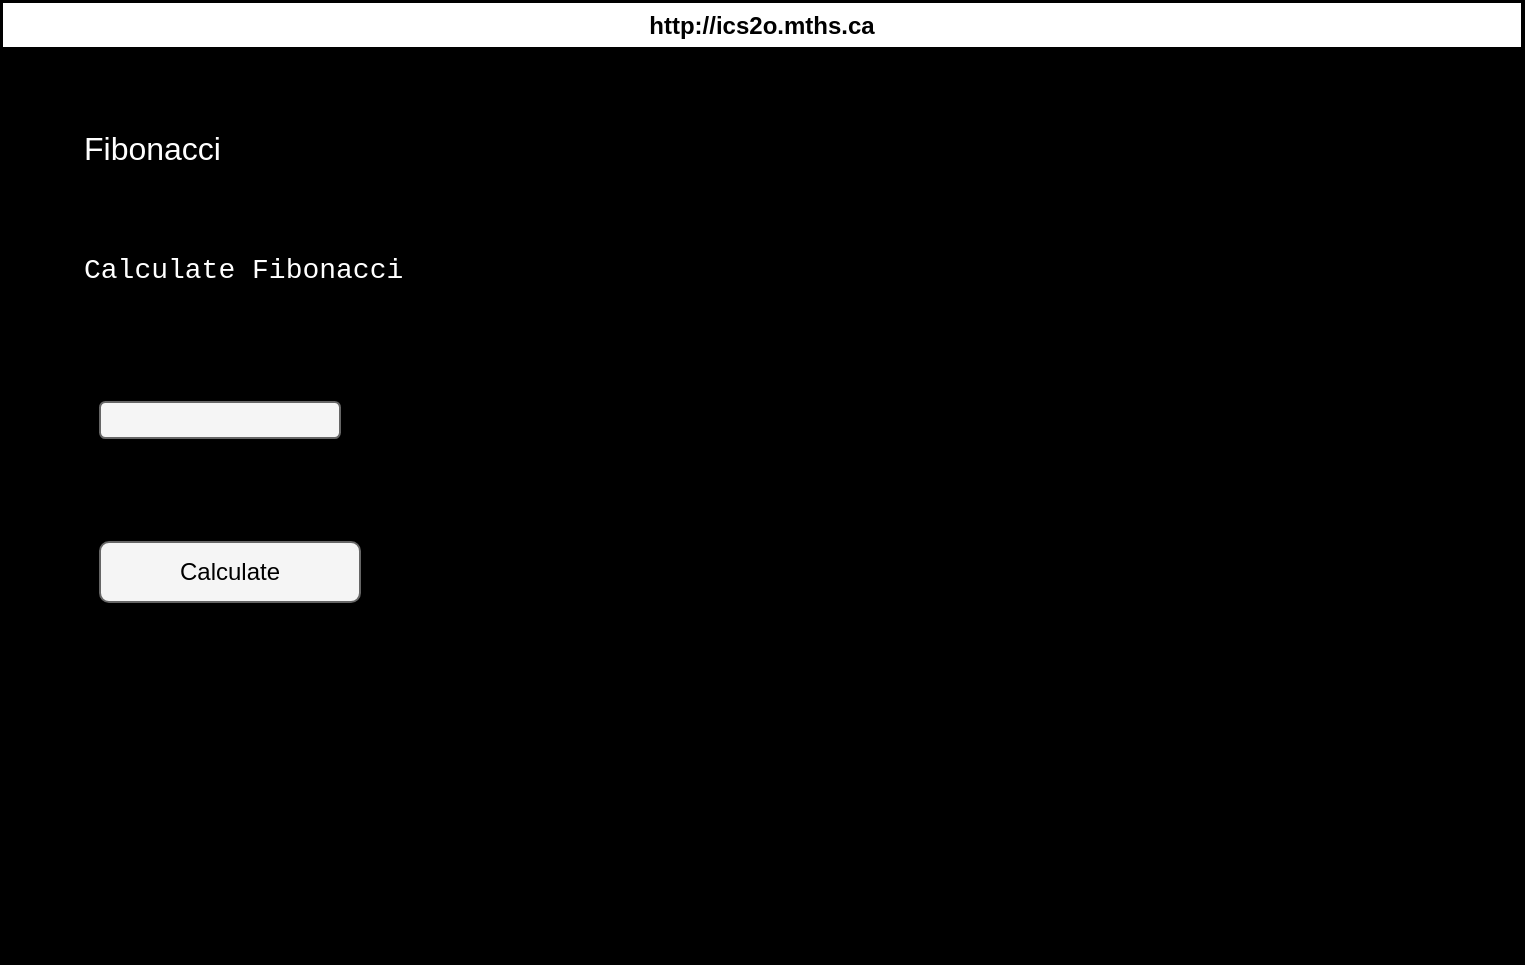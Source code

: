 <mxfile>
    <diagram id="HIP3nbAZw_EuaXWnEj3U" name="Page-1">
        <mxGraphModel dx="1124" dy="743" grid="1" gridSize="10" guides="1" tooltips="1" connect="1" arrows="1" fold="1" page="1" pageScale="1" pageWidth="850" pageHeight="1100" background="#000000" math="0" shadow="0">
            <root>
                <mxCell id="0"/>
                <mxCell id="1" parent="0"/>
                <mxCell id="7" value="&lt;font color=&quot;#000000&quot;&gt;http://ics2o.mths.ca&lt;/font&gt;" style="swimlane;whiteSpace=wrap;html=1;fillColor=#FFFFFF;" parent="1" vertex="1">
                    <mxGeometry x="40" y="40" width="760" height="480" as="geometry"/>
                </mxCell>
                <mxCell id="10" value="" style="rounded=1;whiteSpace=wrap;html=1;fillColor=#f5f5f5;fontColor=#333333;strokeColor=#666666;" parent="7" vertex="1">
                    <mxGeometry x="49" y="200" width="120" height="18" as="geometry"/>
                </mxCell>
                <mxCell id="8" value="Calculate" style="rounded=1;whiteSpace=wrap;html=1;fillColor=#f5f5f5;fontColor=#000000;strokeColor=#666666;" parent="1" vertex="1">
                    <mxGeometry x="89" y="310" width="130" height="30" as="geometry"/>
                </mxCell>
                <mxCell id="11" value="&lt;font style=&quot;&quot;&gt;&lt;span style=&quot;font-size: 16px;&quot;&gt;Fibonacci&lt;/span&gt;&lt;br&gt;&lt;br&gt;&lt;br&gt;&lt;br&gt;&lt;font face=&quot;Consolas, Courier New, monospace&quot;&gt;&lt;span style=&quot;font-size: 14px;&quot;&gt;Calculate Fibonacci&lt;/span&gt;&lt;/font&gt;&lt;br&gt;&lt;/font&gt;" style="text;html=1;align=left;verticalAlign=middle;resizable=0;points=[];autosize=1;strokeColor=none;fillColor=none;strokeWidth=1;fontColor=#FFFFFF;labelBackgroundColor=none;" parent="1" vertex="1">
                    <mxGeometry x="79" y="98" width="180" height="90" as="geometry"/>
                </mxCell>
            </root>
        </mxGraphModel>
    </diagram>
</mxfile>